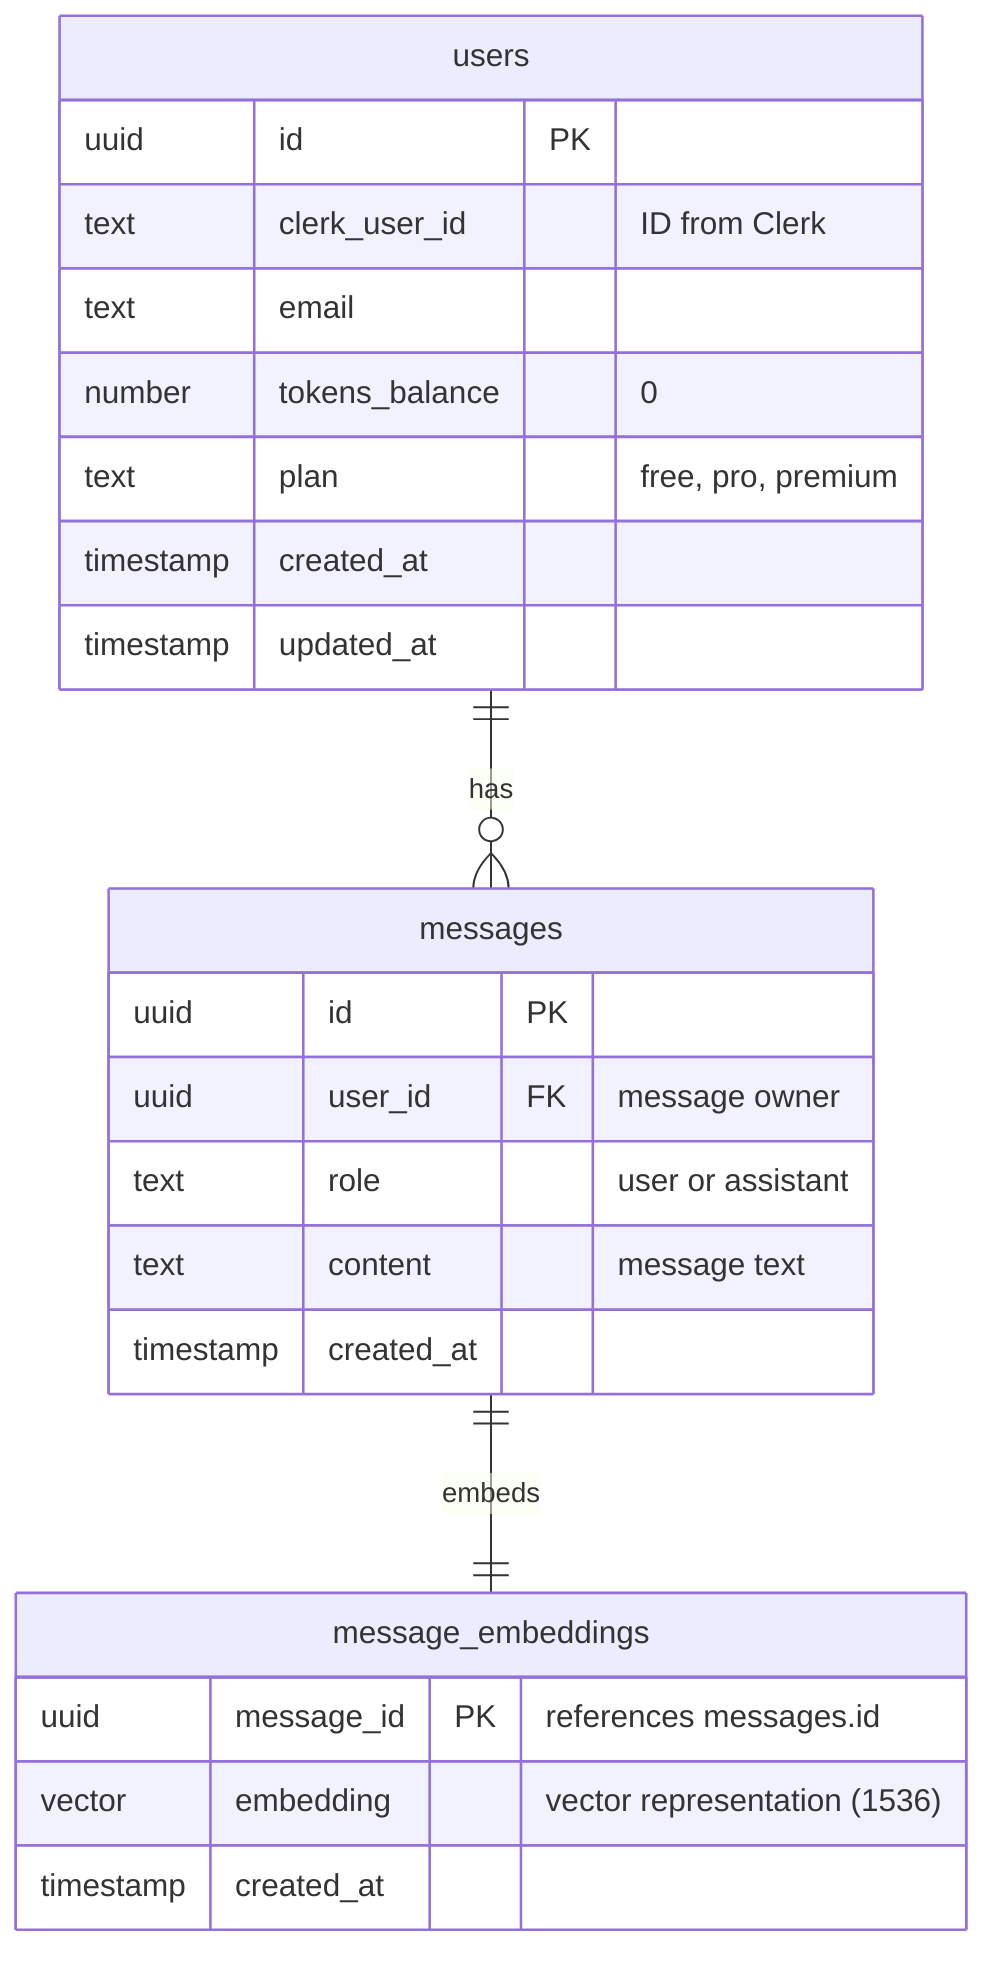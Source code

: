 erDiagram
    users {
        uuid id PK
        text clerk_user_id "ID from Clerk"
        text email
        number tokens_balance "0"
        text plan "free, pro, premium"
        timestamp created_at
        timestamp updated_at
    }

    messages {
        uuid id PK
        uuid user_id FK "message owner"
        text role "user or assistant"
        text content "message text"
        timestamp created_at
    }

    message_embeddings {
        uuid message_id PK "references messages.id"
        vector embedding "vector representation (1536)"
        timestamp created_at
    }

    users ||--o{ messages : has
    messages ||--|| message_embeddings : embeds